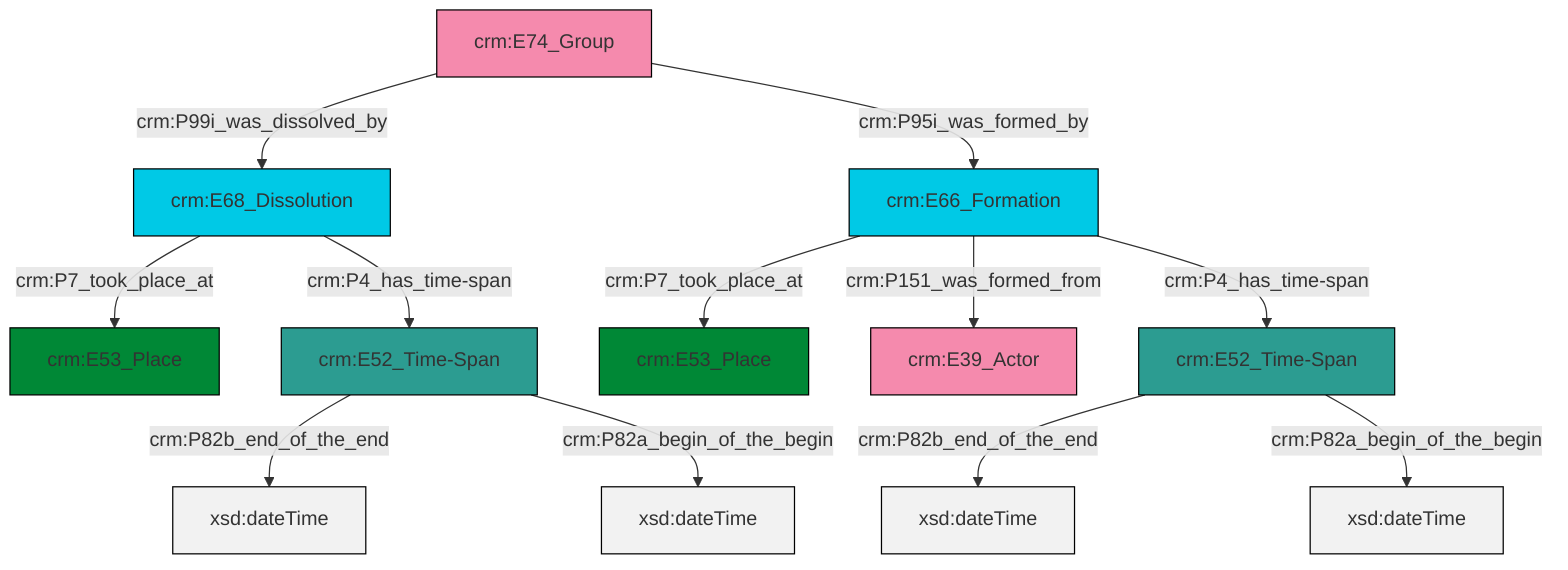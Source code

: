 graph TD
classDef Literal fill:#f2f2f2,stroke:#000000;
classDef CRM_Entity fill:#FFFFFF,stroke:#000000;
classDef Temporal_Entity fill:#00C9E6, stroke:#000000;
classDef Type fill:#E18312, stroke:#000000;
classDef Time-Span fill:#2C9C91, stroke:#000000;
classDef Appellation fill:#FFEB7F, stroke:#000000;
classDef Place fill:#008836, stroke:#000000;
classDef Persistent_Item fill:#B266B2, stroke:#000000;
classDef Conceptual_Object fill:#FFD700, stroke:#000000;
classDef Physical_Thing fill:#D2B48C, stroke:#000000;
classDef Actor fill:#f58aad, stroke:#000000;
classDef PC_Classes fill:#4ce600, stroke:#000000;
classDef Multi fill:#cccccc,stroke:#000000;

0["crm:E52_Time-Span"]:::Time-Span -->|crm:P82b_end_of_the_end| 4[xsd:dateTime]:::Literal
5["crm:E52_Time-Span"]:::Time-Span -->|crm:P82b_end_of_the_end| 6[xsd:dateTime]:::Literal
7["crm:E66_Formation"]:::Temporal_Entity -->|crm:P7_took_place_at| 8["crm:E53_Place"]:::Place
7["crm:E66_Formation"]:::Temporal_Entity -->|crm:P151_was_formed_from| 9["crm:E39_Actor"]:::Actor
2["crm:E74_Group"]:::Actor -->|crm:P99i_was_dissolved_by| 10["crm:E68_Dissolution"]:::Temporal_Entity
10["crm:E68_Dissolution"]:::Temporal_Entity -->|crm:P7_took_place_at| 11["crm:E53_Place"]:::Place
7["crm:E66_Formation"]:::Temporal_Entity -->|crm:P4_has_time-span| 5["crm:E52_Time-Span"]:::Time-Span
0["crm:E52_Time-Span"]:::Time-Span -->|crm:P82a_begin_of_the_begin| 12[xsd:dateTime]:::Literal
2["crm:E74_Group"]:::Actor -->|crm:P95i_was_formed_by| 7["crm:E66_Formation"]:::Temporal_Entity
5["crm:E52_Time-Span"]:::Time-Span -->|crm:P82a_begin_of_the_begin| 14[xsd:dateTime]:::Literal
10["crm:E68_Dissolution"]:::Temporal_Entity -->|crm:P4_has_time-span| 0["crm:E52_Time-Span"]:::Time-Span